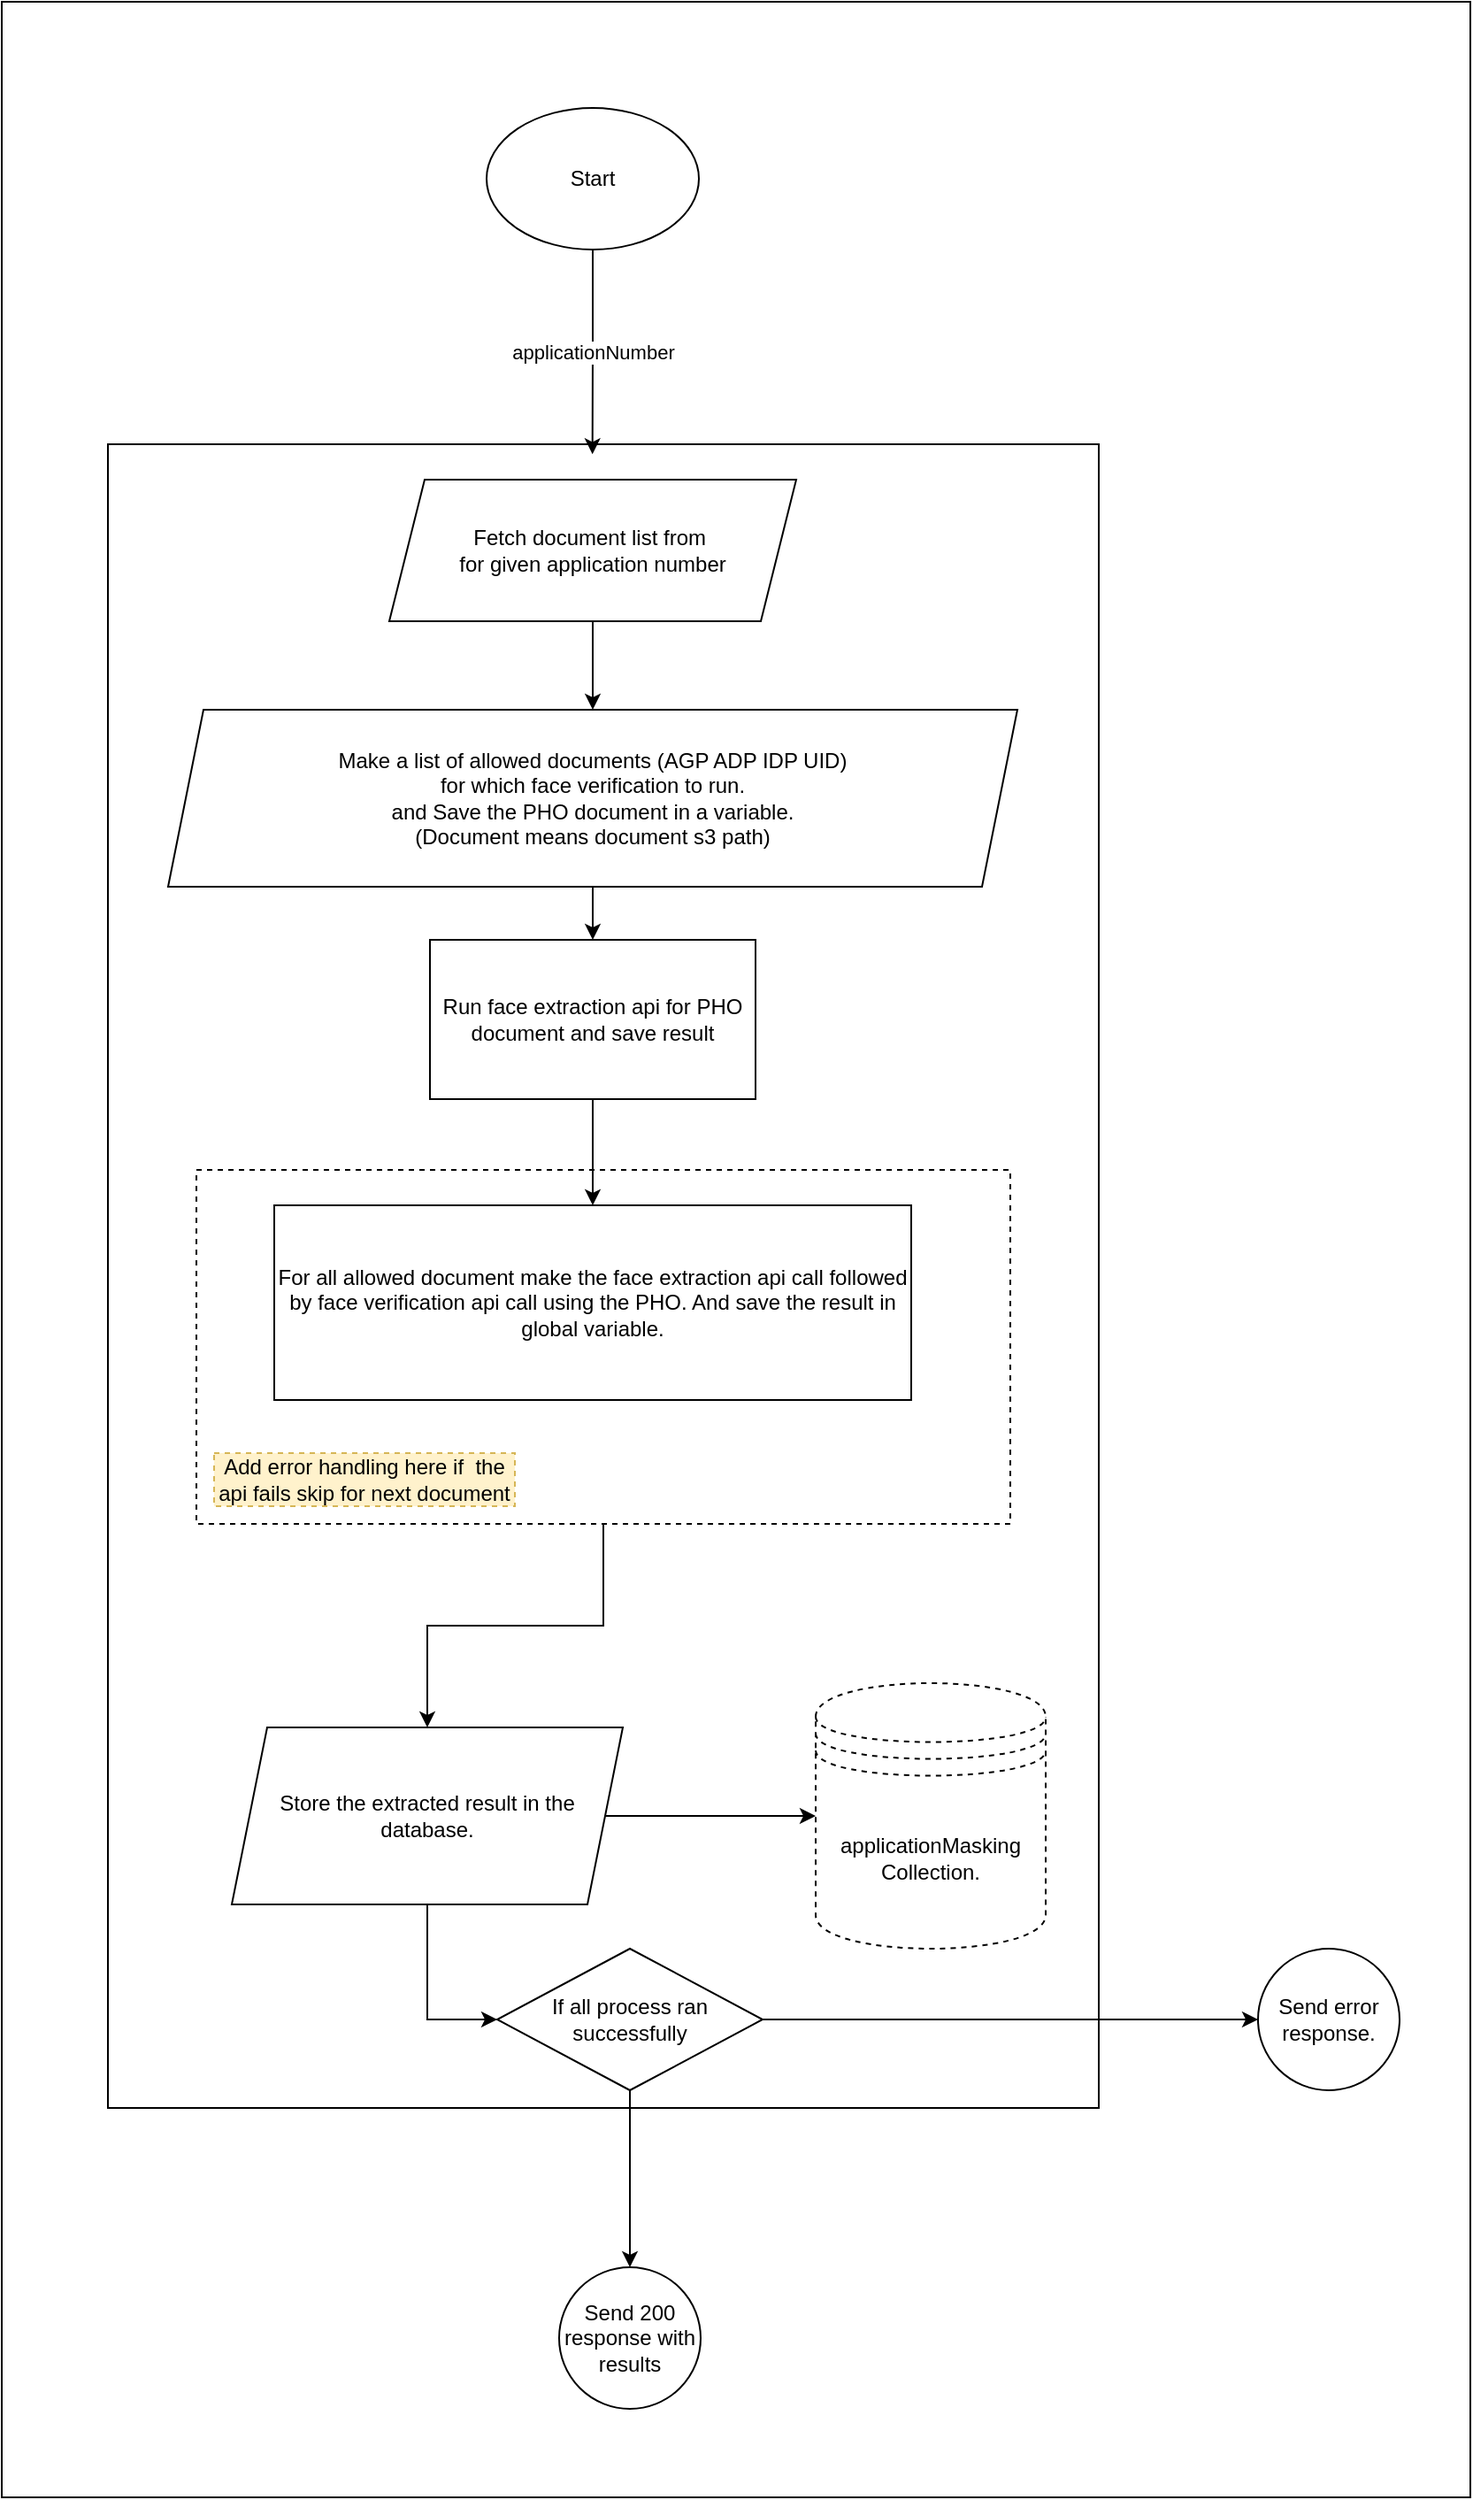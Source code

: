 <mxfile version="18.0.7" type="github"><diagram id="-NRPjWzn2wRSiMsZJIeP" name="Page-1"><mxGraphModel dx="2480" dy="2486" grid="1" gridSize="10" guides="1" tooltips="1" connect="1" arrows="1" fold="1" page="1" pageScale="1" pageWidth="827" pageHeight="1169" math="0" shadow="0"><root><mxCell id="0"/><mxCell id="1" parent="0"/><mxCell id="vz3t0BnKWY5ALcc5mPVV-1" value="" style="rounded=0;whiteSpace=wrap;html=1;" vertex="1" parent="1"><mxGeometry x="140" y="130" width="560" height="940" as="geometry"/></mxCell><mxCell id="vz3t0BnKWY5ALcc5mPVV-3" value="applicationNumber" style="edgeStyle=orthogonalEdgeStyle;rounded=0;orthogonalLoop=1;jettySize=auto;html=1;entryX=0.489;entryY=0.006;entryDx=0;entryDy=0;entryPerimeter=0;" edge="1" parent="1" source="vz3t0BnKWY5ALcc5mPVV-2" target="vz3t0BnKWY5ALcc5mPVV-1"><mxGeometry relative="1" as="geometry"/></mxCell><mxCell id="vz3t0BnKWY5ALcc5mPVV-2" value="Start" style="ellipse;whiteSpace=wrap;html=1;" vertex="1" parent="1"><mxGeometry x="354" y="-60" width="120" height="80" as="geometry"/></mxCell><mxCell id="vz3t0BnKWY5ALcc5mPVV-8" style="edgeStyle=orthogonalEdgeStyle;rounded=0;orthogonalLoop=1;jettySize=auto;html=1;" edge="1" parent="1" source="vz3t0BnKWY5ALcc5mPVV-5" target="vz3t0BnKWY5ALcc5mPVV-7"><mxGeometry relative="1" as="geometry"/></mxCell><mxCell id="vz3t0BnKWY5ALcc5mPVV-5" value="Fetch document list from&amp;nbsp;&lt;br&gt;for given application number" style="shape=parallelogram;perimeter=parallelogramPerimeter;whiteSpace=wrap;html=1;fixedSize=1;" vertex="1" parent="1"><mxGeometry x="299" y="150" width="230" height="80" as="geometry"/></mxCell><mxCell id="vz3t0BnKWY5ALcc5mPVV-12" style="edgeStyle=orthogonalEdgeStyle;rounded=0;orthogonalLoop=1;jettySize=auto;html=1;" edge="1" parent="1" source="vz3t0BnKWY5ALcc5mPVV-7" target="vz3t0BnKWY5ALcc5mPVV-11"><mxGeometry relative="1" as="geometry"/></mxCell><mxCell id="vz3t0BnKWY5ALcc5mPVV-7" value="Make a list of allowed documents (AGP ADP IDP UID) &lt;br&gt;for which face verification to run.&lt;br&gt;and Save the PHO document in a variable.&lt;br&gt;(Document means document s3 path)" style="shape=parallelogram;perimeter=parallelogramPerimeter;whiteSpace=wrap;html=1;fixedSize=1;" vertex="1" parent="1"><mxGeometry x="174" y="280" width="480" height="100" as="geometry"/></mxCell><mxCell id="vz3t0BnKWY5ALcc5mPVV-10" value="For all allowed document make the face extraction api call followed by face verification api call using the PHO. And save the result in global variable." style="rounded=0;whiteSpace=wrap;html=1;" vertex="1" parent="1"><mxGeometry x="234" y="560" width="360" height="110" as="geometry"/></mxCell><mxCell id="vz3t0BnKWY5ALcc5mPVV-13" style="edgeStyle=orthogonalEdgeStyle;rounded=0;orthogonalLoop=1;jettySize=auto;html=1;" edge="1" parent="1" source="vz3t0BnKWY5ALcc5mPVV-11" target="vz3t0BnKWY5ALcc5mPVV-10"><mxGeometry relative="1" as="geometry"/></mxCell><mxCell id="vz3t0BnKWY5ALcc5mPVV-11" value="Run face extraction api for PHO document and save result" style="rounded=0;whiteSpace=wrap;html=1;" vertex="1" parent="1"><mxGeometry x="322" y="410" width="184" height="90" as="geometry"/></mxCell><mxCell id="vz3t0BnKWY5ALcc5mPVV-20" style="edgeStyle=orthogonalEdgeStyle;rounded=0;orthogonalLoop=1;jettySize=auto;html=1;" edge="1" parent="1" source="vz3t0BnKWY5ALcc5mPVV-14" target="vz3t0BnKWY5ALcc5mPVV-17"><mxGeometry relative="1" as="geometry"/></mxCell><mxCell id="vz3t0BnKWY5ALcc5mPVV-14" value="" style="rounded=0;whiteSpace=wrap;html=1;fillColor=none;dashed=1;" vertex="1" parent="1"><mxGeometry x="190" y="540" width="460" height="200" as="geometry"/></mxCell><mxCell id="vz3t0BnKWY5ALcc5mPVV-15" value="Add error handling here if&amp;nbsp; the api fails skip for next document" style="text;html=1;strokeColor=#d6b656;fillColor=#fff2cc;align=center;verticalAlign=middle;whiteSpace=wrap;rounded=0;dashed=1;" vertex="1" parent="1"><mxGeometry x="200" y="700" width="170" height="30" as="geometry"/></mxCell><mxCell id="vz3t0BnKWY5ALcc5mPVV-16" value="applicationMasking Collection." style="shape=datastore;whiteSpace=wrap;html=1;dashed=1;fillColor=none;" vertex="1" parent="1"><mxGeometry x="540" y="830" width="130" height="150" as="geometry"/></mxCell><mxCell id="vz3t0BnKWY5ALcc5mPVV-18" style="edgeStyle=orthogonalEdgeStyle;rounded=0;orthogonalLoop=1;jettySize=auto;html=1;entryX=0;entryY=0.5;entryDx=0;entryDy=0;" edge="1" parent="1" source="vz3t0BnKWY5ALcc5mPVV-17" target="vz3t0BnKWY5ALcc5mPVV-16"><mxGeometry relative="1" as="geometry"/></mxCell><mxCell id="vz3t0BnKWY5ALcc5mPVV-23" style="edgeStyle=orthogonalEdgeStyle;rounded=0;orthogonalLoop=1;jettySize=auto;html=1;entryX=0;entryY=0.5;entryDx=0;entryDy=0;" edge="1" parent="1" source="vz3t0BnKWY5ALcc5mPVV-17" target="vz3t0BnKWY5ALcc5mPVV-22"><mxGeometry relative="1" as="geometry"/></mxCell><mxCell id="vz3t0BnKWY5ALcc5mPVV-17" value="Store the extracted result in the database." style="shape=parallelogram;perimeter=parallelogramPerimeter;whiteSpace=wrap;html=1;fixedSize=1;fillColor=none;" vertex="1" parent="1"><mxGeometry x="210" y="855" width="221" height="100" as="geometry"/></mxCell><mxCell id="vz3t0BnKWY5ALcc5mPVV-24" style="edgeStyle=orthogonalEdgeStyle;rounded=0;orthogonalLoop=1;jettySize=auto;html=1;" edge="1" parent="1" source="vz3t0BnKWY5ALcc5mPVV-22" target="vz3t0BnKWY5ALcc5mPVV-25"><mxGeometry relative="1" as="geometry"><mxPoint x="435" y="1140" as="targetPoint"/></mxGeometry></mxCell><mxCell id="vz3t0BnKWY5ALcc5mPVV-26" style="edgeStyle=orthogonalEdgeStyle;rounded=0;orthogonalLoop=1;jettySize=auto;html=1;" edge="1" parent="1" source="vz3t0BnKWY5ALcc5mPVV-22" target="vz3t0BnKWY5ALcc5mPVV-27"><mxGeometry relative="1" as="geometry"><mxPoint x="770" y="1020" as="targetPoint"/></mxGeometry></mxCell><mxCell id="vz3t0BnKWY5ALcc5mPVV-22" value="If all process ran successfully" style="rhombus;whiteSpace=wrap;html=1;fillColor=none;" vertex="1" parent="1"><mxGeometry x="360" y="980" width="150" height="80" as="geometry"/></mxCell><mxCell id="vz3t0BnKWY5ALcc5mPVV-25" value="Send 200 response with results" style="ellipse;whiteSpace=wrap;html=1;aspect=fixed;fillColor=none;" vertex="1" parent="1"><mxGeometry x="395" y="1160" width="80" height="80" as="geometry"/></mxCell><mxCell id="vz3t0BnKWY5ALcc5mPVV-27" value="Send error response." style="ellipse;whiteSpace=wrap;html=1;aspect=fixed;fillColor=none;" vertex="1" parent="1"><mxGeometry x="790" y="980" width="80" height="80" as="geometry"/></mxCell><mxCell id="vz3t0BnKWY5ALcc5mPVV-28" value="" style="rounded=0;whiteSpace=wrap;html=1;fillColor=none;" vertex="1" parent="1"><mxGeometry x="80" y="-120" width="830" height="1410" as="geometry"/></mxCell></root></mxGraphModel></diagram></mxfile>